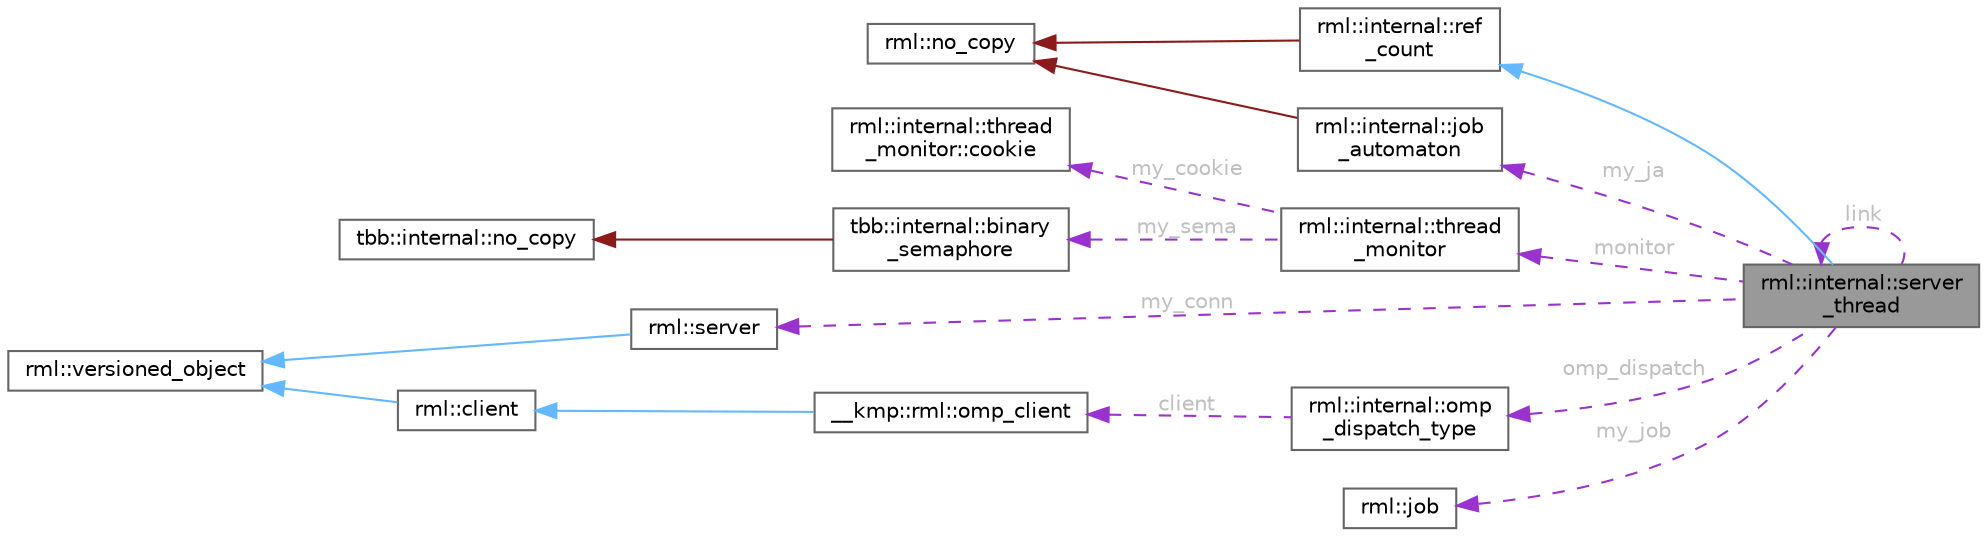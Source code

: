 digraph "rml::internal::server_thread"
{
 // LATEX_PDF_SIZE
  bgcolor="transparent";
  edge [fontname=Helvetica,fontsize=10,labelfontname=Helvetica,labelfontsize=10];
  node [fontname=Helvetica,fontsize=10,shape=box,height=0.2,width=0.4];
  rankdir="LR";
  Node1 [id="Node000001",label="rml::internal::server\l_thread",height=0.2,width=0.4,color="gray40", fillcolor="grey60", style="filled", fontcolor="black",tooltip="Per thread information"];
  Node2 -> Node1 [id="edge1_Node000001_Node000002",dir="back",color="steelblue1",style="solid",tooltip=" "];
  Node2 [id="Node000002",label="rml::internal::ref\l_count",height=0.2,width=0.4,color="gray40", fillcolor="white", style="filled",URL="$classrml_1_1internal_1_1ref__count.html",tooltip="A reference count."];
  Node3 -> Node2 [id="edge2_Node000002_Node000003",dir="back",color="firebrick4",style="solid",tooltip=" "];
  Node3 [id="Node000003",label="rml::no_copy",height=0.2,width=0.4,color="gray40", fillcolor="white", style="filled",URL="$classrml_1_1no__copy.html",tooltip="Base class for denying assignment and copy constructor."];
  Node4 -> Node1 [id="edge3_Node000001_Node000004",dir="back",color="darkorchid3",style="dashed",tooltip=" ",label=" monitor",fontcolor="grey" ];
  Node4 [id="Node000004",label="rml::internal::thread\l_monitor",height=0.2,width=0.4,color="gray40", fillcolor="white", style="filled",URL="$classrml_1_1internal_1_1thread__monitor.html",tooltip="Monitor with limited two-phase commit form of wait."];
  Node5 -> Node4 [id="edge4_Node000004_Node000005",dir="back",color="darkorchid3",style="dashed",tooltip=" ",label=" my_cookie",fontcolor="grey" ];
  Node5 [id="Node000005",label="rml::internal::thread\l_monitor::cookie",height=0.2,width=0.4,color="gray40", fillcolor="white", style="filled",URL="$classrml_1_1internal_1_1thread__monitor_1_1cookie.html",tooltip=" "];
  Node6 -> Node4 [id="edge5_Node000004_Node000006",dir="back",color="darkorchid3",style="dashed",tooltip=" ",label=" my_sema",fontcolor="grey" ];
  Node6 [id="Node000006",label="tbb::internal::binary\l_semaphore",height=0.2,width=0.4,color="gray40", fillcolor="white", style="filled",URL="$classtbb_1_1internal_1_1binary__semaphore.html",tooltip="binary_semaphore for concurrent monitor"];
  Node7 -> Node6 [id="edge6_Node000006_Node000007",dir="back",color="firebrick4",style="solid",tooltip=" "];
  Node7 [id="Node000007",label="tbb::internal::no_copy",height=0.2,width=0.4,color="gray40", fillcolor="white", style="filled",tooltip=" "];
  Node1 -> Node1 [id="edge7_Node000001_Node000001",dir="back",color="darkorchid3",style="dashed",tooltip=" ",label=" link",fontcolor="grey" ];
  Node8 -> Node1 [id="edge8_Node000001_Node000008",dir="back",color="darkorchid3",style="dashed",tooltip=" ",label=" my_conn",fontcolor="grey" ];
  Node8 [id="Node000008",label="rml::server",height=0.2,width=0.4,color="gray40", fillcolor="white", style="filled",URL="$classrml_1_1server.html",tooltip=" "];
  Node9 -> Node8 [id="edge9_Node000008_Node000009",dir="back",color="steelblue1",style="solid",tooltip=" "];
  Node9 [id="Node000009",label="rml::versioned_object",height=0.2,width=0.4,color="gray40", fillcolor="white", style="filled",URL="$classrml_1_1versioned__object.html",tooltip=" "];
  Node10 -> Node1 [id="edge10_Node000001_Node000010",dir="back",color="darkorchid3",style="dashed",tooltip=" ",label=" my_job",fontcolor="grey" ];
  Node10 [id="Node000010",label="rml::job",height=0.2,width=0.4,color="gray40", fillcolor="white", style="filled",URL="$classrml_1_1job.html",tooltip="Represents a client's job for an execution context."];
  Node11 -> Node1 [id="edge11_Node000001_Node000011",dir="back",color="darkorchid3",style="dashed",tooltip=" ",label=" my_ja",fontcolor="grey" ];
  Node11 [id="Node000011",label="rml::internal::job\l_automaton",height=0.2,width=0.4,color="gray40", fillcolor="white", style="filled",URL="$classrml_1_1internal_1_1job__automaton.html",tooltip="Finite state machine."];
  Node3 -> Node11 [id="edge12_Node000011_Node000003",dir="back",color="firebrick4",style="solid",tooltip=" "];
  Node12 -> Node1 [id="edge13_Node000001_Node000012",dir="back",color="darkorchid3",style="dashed",tooltip=" ",label=" omp_dispatch",fontcolor="grey" ];
  Node12 [id="Node000012",label="rml::internal::omp\l_dispatch_type",height=0.2,width=0.4,color="gray40", fillcolor="white", style="filled",URL="$classrml_1_1internal_1_1omp__dispatch__type.html",tooltip="Synchronizes dispatch of OpenMP work."];
  Node13 -> Node12 [id="edge14_Node000012_Node000013",dir="back",color="darkorchid3",style="dashed",tooltip=" ",label=" client",fontcolor="grey" ];
  Node13 [id="Node000013",label="__kmp::rml::omp_client",height=0.2,width=0.4,color="gray40", fillcolor="white", style="filled",URL="$class____kmp_1_1rml_1_1omp__client.html",tooltip=" "];
  Node14 -> Node13 [id="edge15_Node000013_Node000014",dir="back",color="steelblue1",style="solid",tooltip=" "];
  Node14 [id="Node000014",label="rml::client",height=0.2,width=0.4,color="gray40", fillcolor="white", style="filled",URL="$classrml_1_1client.html",tooltip="Information that client provides to server when asking for a server."];
  Node9 -> Node14 [id="edge16_Node000014_Node000009",dir="back",color="steelblue1",style="solid",tooltip=" "];
}
